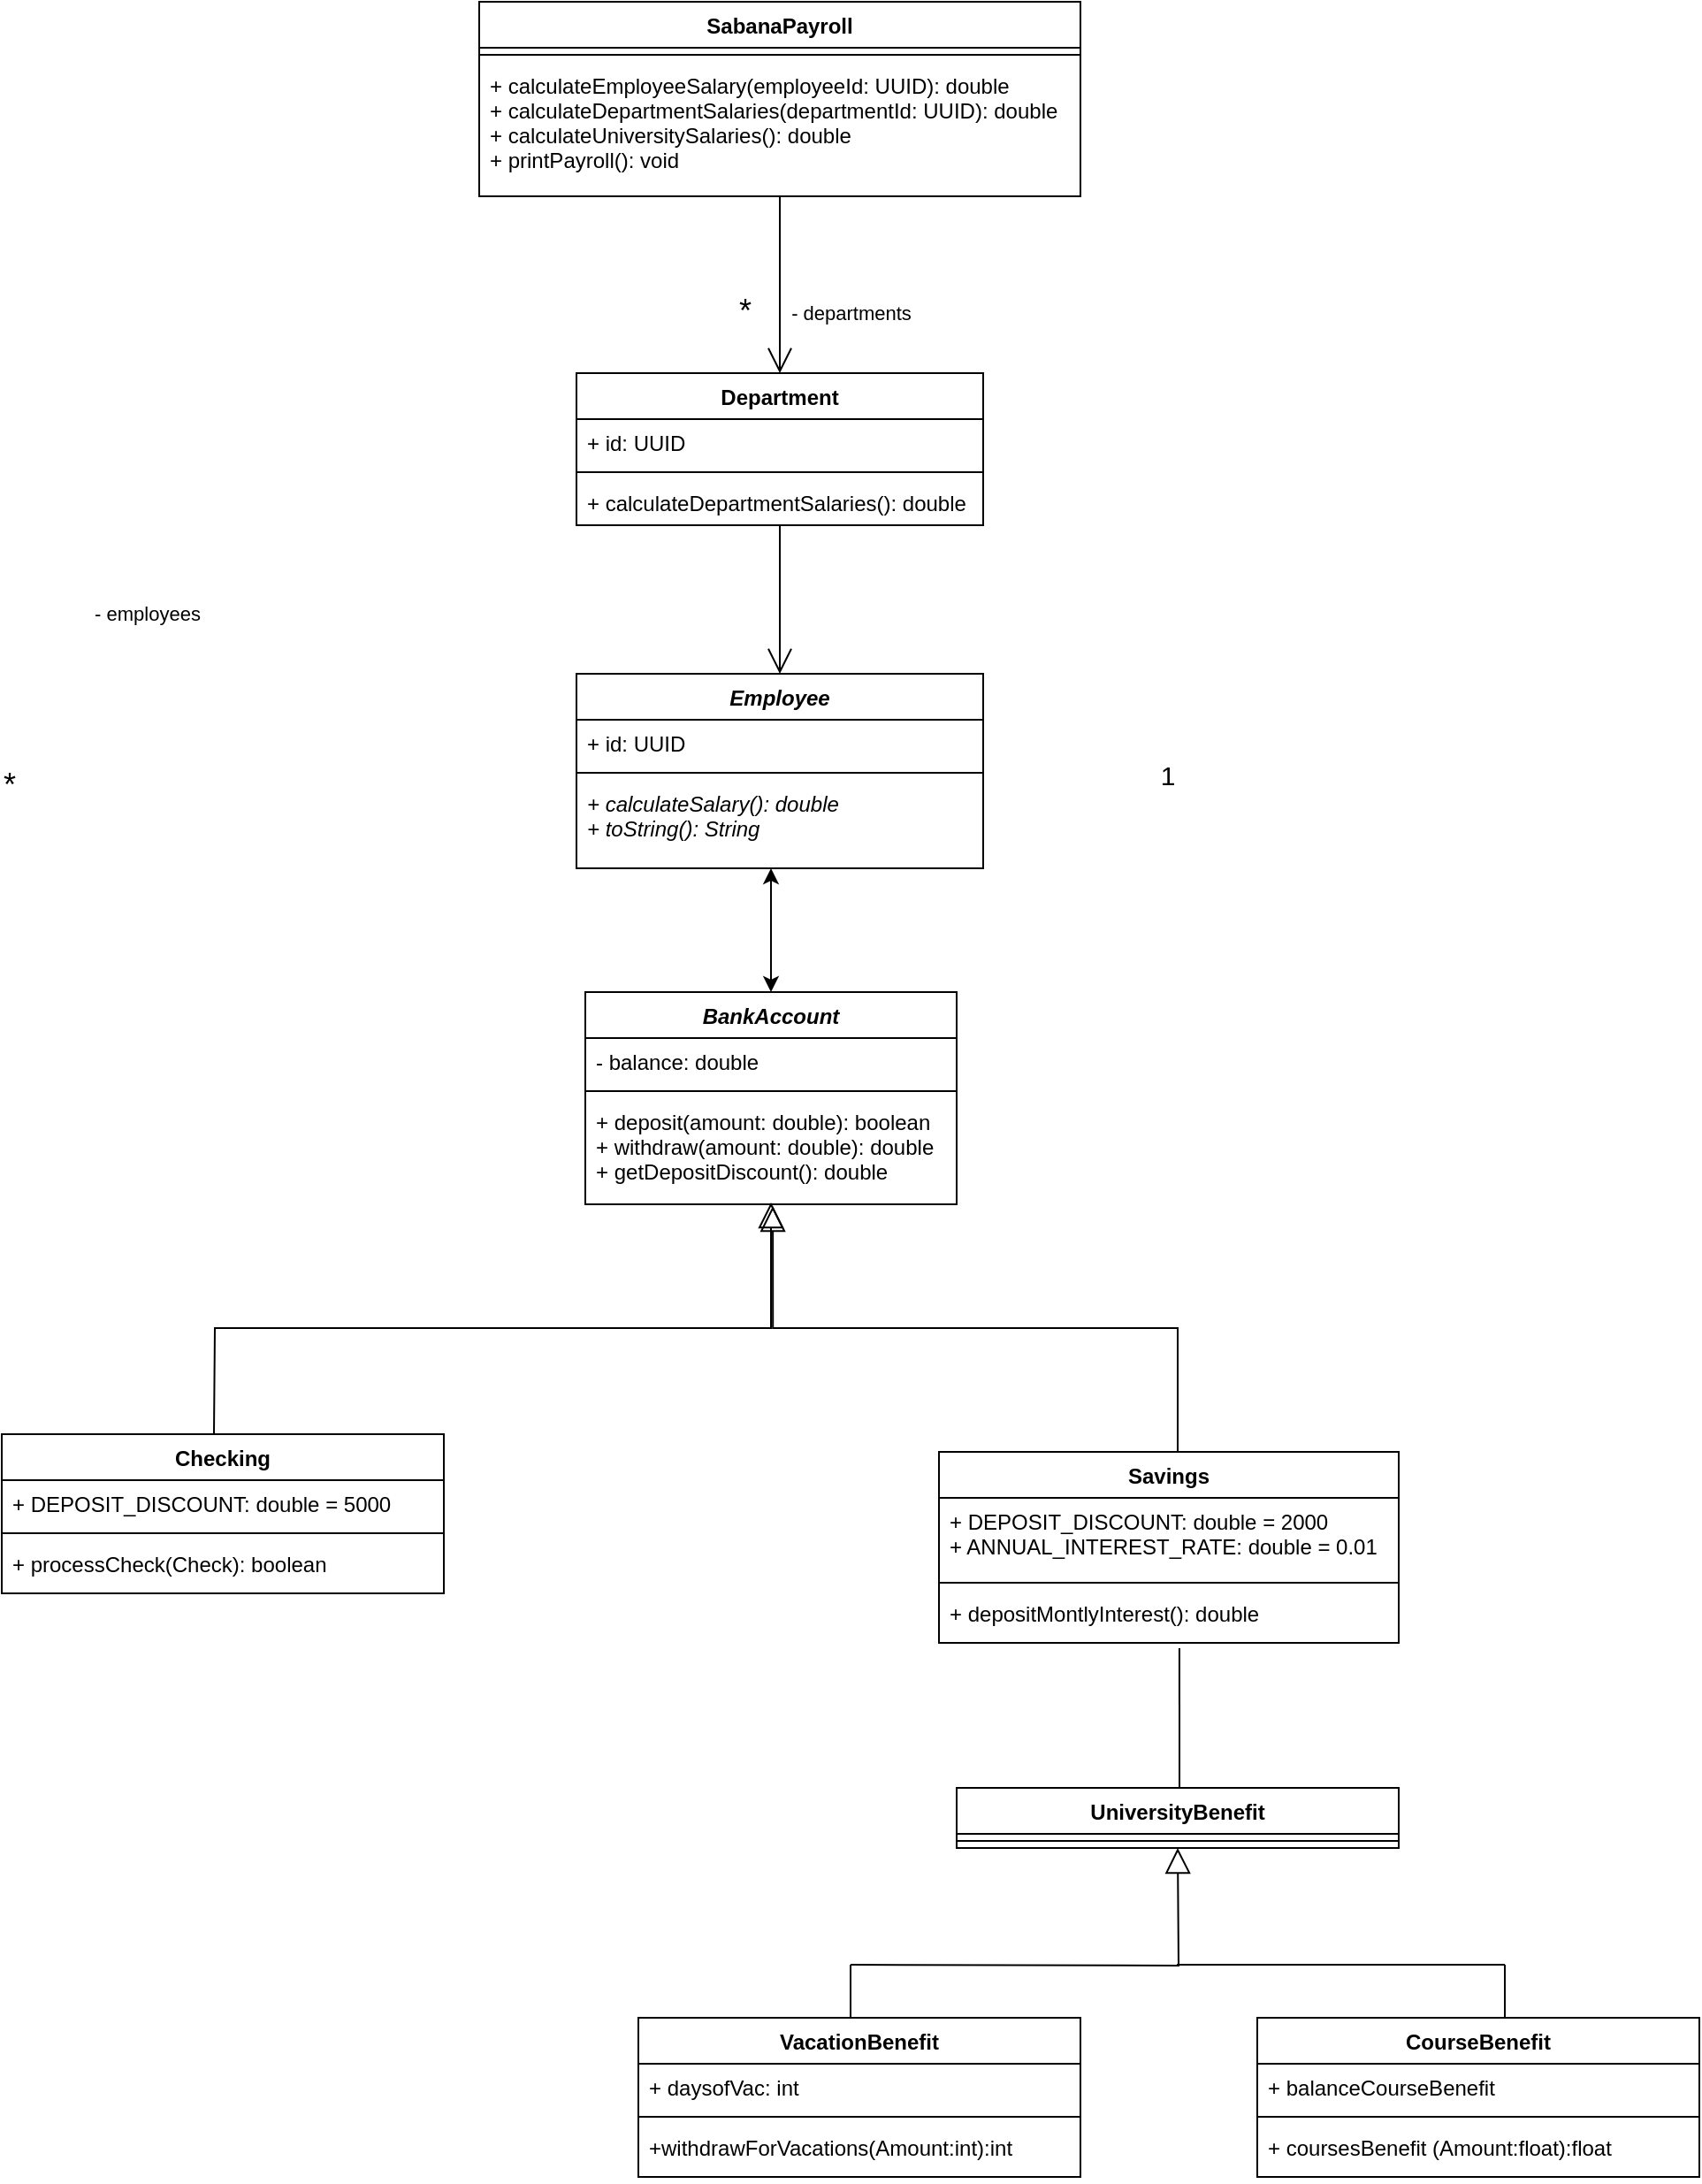 <mxfile version="14.5.7" type="device"><diagram id="-g5lU18gktE1e8Ps9vkl" name="Page-1"><mxGraphModel dx="2302" dy="1837" grid="1" gridSize="10" guides="1" tooltips="1" connect="1" arrows="1" fold="1" page="1" pageScale="1" pageWidth="850" pageHeight="1100" math="0" shadow="0"><root><mxCell id="0"/><mxCell id="1" parent="0"/><mxCell id="jfAC8rqVL113YkVz1IvF-15" style="edgeStyle=orthogonalEdgeStyle;rounded=0;orthogonalLoop=1;jettySize=auto;html=1;entryX=0.5;entryY=0;entryDx=0;entryDy=0;endArrow=open;endFill=0;endSize=12;" parent="1" source="jfAC8rqVL113YkVz1IvF-1" target="jfAC8rqVL113YkVz1IvF-5" edge="1"><mxGeometry relative="1" as="geometry"/></mxCell><mxCell id="jfAC8rqVL113YkVz1IvF-16" value="*" style="edgeLabel;html=1;align=center;verticalAlign=middle;resizable=0;points=[];fontSize=18;" parent="jfAC8rqVL113YkVz1IvF-15" vertex="1" connectable="0"><mxGeometry x="-0.237" y="1" relative="1" as="geometry"><mxPoint x="-21" y="27" as="offset"/></mxGeometry></mxCell><mxCell id="jfAC8rqVL113YkVz1IvF-17" value="&lt;font style=&quot;font-size: 11px&quot;&gt;- departments&lt;/font&gt;" style="edgeLabel;html=1;align=center;verticalAlign=middle;resizable=0;points=[];fontSize=18;" parent="jfAC8rqVL113YkVz1IvF-15" vertex="1" connectable="0"><mxGeometry x="-0.368" y="1" relative="1" as="geometry"><mxPoint x="39" y="32" as="offset"/></mxGeometry></mxCell><mxCell id="jfAC8rqVL113YkVz1IvF-1" value="SabanaPayroll" style="swimlane;fontStyle=1;align=center;verticalAlign=top;childLayout=stackLayout;horizontal=1;startSize=26;horizontalStack=0;resizeParent=1;resizeParentMax=0;resizeLast=0;collapsible=1;marginBottom=0;" parent="1" vertex="1"><mxGeometry x="620" y="-250" width="340" height="110" as="geometry"/></mxCell><mxCell id="jfAC8rqVL113YkVz1IvF-3" value="" style="line;strokeWidth=1;fillColor=none;align=left;verticalAlign=middle;spacingTop=-1;spacingLeft=3;spacingRight=3;rotatable=0;labelPosition=right;points=[];portConstraint=eastwest;" parent="jfAC8rqVL113YkVz1IvF-1" vertex="1"><mxGeometry y="26" width="340" height="8" as="geometry"/></mxCell><mxCell id="jfAC8rqVL113YkVz1IvF-4" value="+ calculateEmployeeSalary(employeeId: UUID): double&#10;+ calculateDepartmentSalaries(departmentId: UUID): double&#10;+ calculateUniversitySalaries(): double&#10;+ printPayroll(): void" style="text;strokeColor=none;fillColor=none;align=left;verticalAlign=top;spacingLeft=4;spacingRight=4;overflow=hidden;rotatable=0;points=[[0,0.5],[1,0.5]];portConstraint=eastwest;" parent="jfAC8rqVL113YkVz1IvF-1" vertex="1"><mxGeometry y="34" width="340" height="76" as="geometry"/></mxCell><mxCell id="jfAC8rqVL113YkVz1IvF-14" style="edgeStyle=orthogonalEdgeStyle;rounded=0;orthogonalLoop=1;jettySize=auto;html=1;entryX=0.5;entryY=0;entryDx=0;entryDy=0;endArrow=open;endFill=0;endSize=12;" parent="1" source="jfAC8rqVL113YkVz1IvF-5" target="jfAC8rqVL113YkVz1IvF-9" edge="1"><mxGeometry relative="1" as="geometry"/></mxCell><mxCell id="jfAC8rqVL113YkVz1IvF-5" value="Department" style="swimlane;fontStyle=1;align=center;verticalAlign=top;childLayout=stackLayout;horizontal=1;startSize=26;horizontalStack=0;resizeParent=1;resizeParentMax=0;resizeLast=0;collapsible=1;marginBottom=0;" parent="1" vertex="1"><mxGeometry x="675" y="-40" width="230" height="86" as="geometry"/></mxCell><mxCell id="jfAC8rqVL113YkVz1IvF-6" value="+ id: UUID" style="text;strokeColor=none;fillColor=none;align=left;verticalAlign=top;spacingLeft=4;spacingRight=4;overflow=hidden;rotatable=0;points=[[0,0.5],[1,0.5]];portConstraint=eastwest;" parent="jfAC8rqVL113YkVz1IvF-5" vertex="1"><mxGeometry y="26" width="230" height="26" as="geometry"/></mxCell><mxCell id="jfAC8rqVL113YkVz1IvF-7" value="" style="line;strokeWidth=1;fillColor=none;align=left;verticalAlign=middle;spacingTop=-1;spacingLeft=3;spacingRight=3;rotatable=0;labelPosition=right;points=[];portConstraint=eastwest;" parent="jfAC8rqVL113YkVz1IvF-5" vertex="1"><mxGeometry y="52" width="230" height="8" as="geometry"/></mxCell><mxCell id="jfAC8rqVL113YkVz1IvF-8" value="+ calculateDepartmentSalaries(): double" style="text;strokeColor=none;fillColor=none;align=left;verticalAlign=top;spacingLeft=4;spacingRight=4;overflow=hidden;rotatable=0;points=[[0,0.5],[1,0.5]];portConstraint=eastwest;" parent="jfAC8rqVL113YkVz1IvF-5" vertex="1"><mxGeometry y="60" width="230" height="26" as="geometry"/></mxCell><mxCell id="jfAC8rqVL113YkVz1IvF-9" value="Employee" style="swimlane;fontStyle=3;align=center;verticalAlign=top;childLayout=stackLayout;horizontal=1;startSize=26;horizontalStack=0;resizeParent=1;resizeParentMax=0;resizeLast=0;collapsible=1;marginBottom=0;" parent="1" vertex="1"><mxGeometry x="675" y="130" width="230" height="110" as="geometry"/></mxCell><mxCell id="jfAC8rqVL113YkVz1IvF-10" value="+ id: UUID" style="text;strokeColor=none;fillColor=none;align=left;verticalAlign=top;spacingLeft=4;spacingRight=4;overflow=hidden;rotatable=0;points=[[0,0.5],[1,0.5]];portConstraint=eastwest;" parent="jfAC8rqVL113YkVz1IvF-9" vertex="1"><mxGeometry y="26" width="230" height="26" as="geometry"/></mxCell><mxCell id="jfAC8rqVL113YkVz1IvF-11" value="" style="line;strokeWidth=1;fillColor=none;align=left;verticalAlign=middle;spacingTop=-1;spacingLeft=3;spacingRight=3;rotatable=0;labelPosition=right;points=[];portConstraint=eastwest;" parent="jfAC8rqVL113YkVz1IvF-9" vertex="1"><mxGeometry y="52" width="230" height="8" as="geometry"/></mxCell><mxCell id="jfAC8rqVL113YkVz1IvF-12" value="+ calculateSalary(): double&#10;+ toString(): String" style="text;strokeColor=none;fillColor=none;align=left;verticalAlign=top;spacingLeft=4;spacingRight=4;overflow=hidden;rotatable=0;points=[[0,0.5],[1,0.5]];portConstraint=eastwest;fontStyle=2" parent="jfAC8rqVL113YkVz1IvF-9" vertex="1"><mxGeometry y="60" width="230" height="50" as="geometry"/></mxCell><mxCell id="jfAC8rqVL113YkVz1IvF-18" value="&lt;span style=&quot;font-size: 11px&quot;&gt;- employees&lt;/span&gt;" style="edgeLabel;html=1;align=center;verticalAlign=middle;resizable=0;points=[];fontSize=18;" parent="1" vertex="1" connectable="0"><mxGeometry x="440" y="-40" as="geometry"><mxPoint x="-8" y="134" as="offset"/></mxGeometry></mxCell><mxCell id="jfAC8rqVL113YkVz1IvF-19" value="*" style="edgeLabel;html=1;align=center;verticalAlign=middle;resizable=0;points=[];fontSize=18;" parent="1" vertex="1" connectable="0"><mxGeometry x="370" y="30" as="geometry"><mxPoint x="-16" y="163" as="offset"/></mxGeometry></mxCell><mxCell id="w8eOH1oVKVP13UaxOc6L-1" value="BankAccount&#10;" style="swimlane;fontStyle=3;align=center;verticalAlign=top;childLayout=stackLayout;horizontal=1;startSize=26;horizontalStack=0;resizeParent=1;resizeParentMax=0;resizeLast=0;collapsible=1;marginBottom=0;" parent="1" vertex="1"><mxGeometry x="680" y="310" width="210" height="120" as="geometry"/></mxCell><mxCell id="w8eOH1oVKVP13UaxOc6L-2" value="- balance: double" style="text;strokeColor=none;fillColor=none;align=left;verticalAlign=top;spacingLeft=4;spacingRight=4;overflow=hidden;rotatable=0;points=[[0,0.5],[1,0.5]];portConstraint=eastwest;" parent="w8eOH1oVKVP13UaxOc6L-1" vertex="1"><mxGeometry y="26" width="210" height="26" as="geometry"/></mxCell><mxCell id="w8eOH1oVKVP13UaxOc6L-3" value="" style="line;strokeWidth=1;fillColor=none;align=left;verticalAlign=middle;spacingTop=-1;spacingLeft=3;spacingRight=3;rotatable=0;labelPosition=right;points=[];portConstraint=eastwest;" parent="w8eOH1oVKVP13UaxOc6L-1" vertex="1"><mxGeometry y="52" width="210" height="8" as="geometry"/></mxCell><mxCell id="w8eOH1oVKVP13UaxOc6L-4" value="+ deposit(amount: double): boolean&#10;+ withdraw(amount: double): double&#10;+ getDepositDiscount(): double " style="text;strokeColor=none;fillColor=none;align=left;verticalAlign=top;spacingLeft=4;spacingRight=4;overflow=hidden;rotatable=0;points=[[0,0.5],[1,0.5]];portConstraint=eastwest;fontStyle=0" parent="w8eOH1oVKVP13UaxOc6L-1" vertex="1"><mxGeometry y="60" width="210" height="60" as="geometry"/></mxCell><mxCell id="w8eOH1oVKVP13UaxOc6L-16" style="edgeStyle=orthogonalEdgeStyle;rounded=0;orthogonalLoop=1;jettySize=auto;html=1;entryX=0.5;entryY=0.983;entryDx=0;entryDy=0;entryPerimeter=0;endArrow=block;endFill=0;endSize=12;strokeWidth=1;" parent="1" target="w8eOH1oVKVP13UaxOc6L-4" edge="1"><mxGeometry relative="1" as="geometry"><mxPoint x="470" y="560" as="sourcePoint"/></mxGeometry></mxCell><mxCell id="w8eOH1oVKVP13UaxOc6L-5" value="Checking" style="swimlane;fontStyle=1;align=center;verticalAlign=top;childLayout=stackLayout;horizontal=1;startSize=26;horizontalStack=0;resizeParent=1;resizeParentMax=0;resizeLast=0;collapsible=1;marginBottom=0;" parent="1" vertex="1"><mxGeometry x="350" y="560" width="250" height="90" as="geometry"/></mxCell><mxCell id="w8eOH1oVKVP13UaxOc6L-6" value="+ DEPOSIT_DISCOUNT: double = 5000" style="text;strokeColor=none;fillColor=none;align=left;verticalAlign=top;spacingLeft=4;spacingRight=4;overflow=hidden;rotatable=0;points=[[0,0.5],[1,0.5]];portConstraint=eastwest;" parent="w8eOH1oVKVP13UaxOc6L-5" vertex="1"><mxGeometry y="26" width="250" height="26" as="geometry"/></mxCell><mxCell id="w8eOH1oVKVP13UaxOc6L-7" value="" style="line;strokeWidth=1;fillColor=none;align=left;verticalAlign=middle;spacingTop=-1;spacingLeft=3;spacingRight=3;rotatable=0;labelPosition=right;points=[];portConstraint=eastwest;" parent="w8eOH1oVKVP13UaxOc6L-5" vertex="1"><mxGeometry y="52" width="250" height="8" as="geometry"/></mxCell><mxCell id="w8eOH1oVKVP13UaxOc6L-8" value="+ processCheck(Check): boolean" style="text;strokeColor=none;fillColor=none;align=left;verticalAlign=top;spacingLeft=4;spacingRight=4;overflow=hidden;rotatable=0;points=[[0,0.5],[1,0.5]];portConstraint=eastwest;fontStyle=0" parent="w8eOH1oVKVP13UaxOc6L-5" vertex="1"><mxGeometry y="60" width="250" height="30" as="geometry"/></mxCell><mxCell id="w8eOH1oVKVP13UaxOc6L-17" style="edgeStyle=orthogonalEdgeStyle;rounded=0;orthogonalLoop=1;jettySize=auto;html=1;endArrow=block;endFill=0;endSize=12;strokeWidth=1;entryX=0.505;entryY=1.017;entryDx=0;entryDy=0;entryPerimeter=0;" parent="1" target="w8eOH1oVKVP13UaxOc6L-4" edge="1"><mxGeometry relative="1" as="geometry"><mxPoint x="705" y="330" as="targetPoint"/><Array as="points"><mxPoint x="1015" y="500"/><mxPoint x="786" y="500"/></Array><mxPoint x="1015" y="570" as="sourcePoint"/></mxGeometry></mxCell><mxCell id="w8eOH1oVKVP13UaxOc6L-9" value="Savings" style="swimlane;fontStyle=1;align=center;verticalAlign=top;childLayout=stackLayout;horizontal=1;startSize=26;horizontalStack=0;resizeParent=1;resizeParentMax=0;resizeLast=0;collapsible=1;marginBottom=0;" parent="1" vertex="1"><mxGeometry x="880" y="570" width="260" height="108" as="geometry"/></mxCell><mxCell id="w8eOH1oVKVP13UaxOc6L-10" value="+ DEPOSIT_DISCOUNT: double = 2000&#10;+ ANNUAL_INTEREST_RATE: double = 0.01" style="text;strokeColor=none;fillColor=none;align=left;verticalAlign=top;spacingLeft=4;spacingRight=4;overflow=hidden;rotatable=0;points=[[0,0.5],[1,0.5]];portConstraint=eastwest;" parent="w8eOH1oVKVP13UaxOc6L-9" vertex="1"><mxGeometry y="26" width="260" height="44" as="geometry"/></mxCell><mxCell id="w8eOH1oVKVP13UaxOc6L-11" value="" style="line;strokeWidth=1;fillColor=none;align=left;verticalAlign=middle;spacingTop=-1;spacingLeft=3;spacingRight=3;rotatable=0;labelPosition=right;points=[];portConstraint=eastwest;" parent="w8eOH1oVKVP13UaxOc6L-9" vertex="1"><mxGeometry y="70" width="260" height="8" as="geometry"/></mxCell><mxCell id="w8eOH1oVKVP13UaxOc6L-12" value="+ depositMontlyInterest(): double" style="text;strokeColor=none;fillColor=none;align=left;verticalAlign=top;spacingLeft=4;spacingRight=4;overflow=hidden;rotatable=0;points=[[0,0.5],[1,0.5]];portConstraint=eastwest;fontStyle=0" parent="w8eOH1oVKVP13UaxOc6L-9" vertex="1"><mxGeometry y="78" width="260" height="30" as="geometry"/></mxCell><mxCell id="w8eOH1oVKVP13UaxOc6L-19" value="1" style="edgeLabel;html=1;align=center;verticalAlign=middle;resizable=0;points=[];fontSize=15;" parent="1" vertex="1" connectable="0"><mxGeometry x="980" y="190" as="geometry"><mxPoint x="29" y="-3" as="offset"/></mxGeometry></mxCell><mxCell id="CN6jMsJVA5T1g-2_vtB6-3" value="" style="endArrow=classic;startArrow=classic;html=1;exitX=0.5;exitY=0;exitDx=0;exitDy=0;" parent="1" source="w8eOH1oVKVP13UaxOc6L-1" edge="1"><mxGeometry width="50" height="50" relative="1" as="geometry"><mxPoint x="735" y="290" as="sourcePoint"/><mxPoint x="785" y="240" as="targetPoint"/></mxGeometry></mxCell><mxCell id="z1xaZ8Dv1Jt2bF47oZge-1" value="" style="endArrow=none;html=1;entryX=0.523;entryY=1.1;entryDx=0;entryDy=0;entryPerimeter=0;" edge="1" parent="1" target="w8eOH1oVKVP13UaxOc6L-12"><mxGeometry width="50" height="50" relative="1" as="geometry"><mxPoint x="1016" y="760" as="sourcePoint"/><mxPoint x="1005" y="700" as="targetPoint"/></mxGeometry></mxCell><mxCell id="z1xaZ8Dv1Jt2bF47oZge-2" value="UniversityBenefit" style="swimlane;fontStyle=1;align=center;verticalAlign=top;childLayout=stackLayout;horizontal=1;startSize=26;horizontalStack=0;resizeParent=1;resizeParentMax=0;resizeLast=0;collapsible=1;marginBottom=0;strokeColor=#000000;" vertex="1" parent="1"><mxGeometry x="890" y="760" width="250" height="34" as="geometry"/></mxCell><mxCell id="z1xaZ8Dv1Jt2bF47oZge-4" value="" style="line;strokeWidth=1;fillColor=none;align=left;verticalAlign=middle;spacingTop=-1;spacingLeft=3;spacingRight=3;rotatable=0;labelPosition=right;points=[];portConstraint=eastwest;" vertex="1" parent="z1xaZ8Dv1Jt2bF47oZge-2"><mxGeometry y="26" width="250" height="8" as="geometry"/></mxCell><mxCell id="z1xaZ8Dv1Jt2bF47oZge-6" style="edgeStyle=orthogonalEdgeStyle;rounded=0;orthogonalLoop=1;jettySize=auto;html=1;entryX=0.5;entryY=0.983;entryDx=0;entryDy=0;entryPerimeter=0;endArrow=block;endFill=0;endSize=12;strokeWidth=1;" edge="1" parent="1"><mxGeometry relative="1" as="geometry"><mxPoint x="830" y="860" as="sourcePoint"/><mxPoint x="1015" y="794" as="targetPoint"/></mxGeometry></mxCell><mxCell id="z1xaZ8Dv1Jt2bF47oZge-14" value="" style="endArrow=none;html=1;entryX=0.523;entryY=1.1;entryDx=0;entryDy=0;entryPerimeter=0;" edge="1" parent="1"><mxGeometry width="50" height="50" relative="1" as="geometry"><mxPoint x="1200" y="860" as="sourcePoint"/><mxPoint x="1014.5" y="860" as="targetPoint"/></mxGeometry></mxCell><mxCell id="z1xaZ8Dv1Jt2bF47oZge-15" value="" style="endArrow=none;html=1;entryX=0.523;entryY=1.1;entryDx=0;entryDy=0;entryPerimeter=0;" edge="1" parent="1"><mxGeometry width="50" height="50" relative="1" as="geometry"><mxPoint x="830" y="890" as="sourcePoint"/><mxPoint x="830" y="860" as="targetPoint"/></mxGeometry></mxCell><mxCell id="z1xaZ8Dv1Jt2bF47oZge-16" value="" style="endArrow=none;html=1;entryX=0.523;entryY=1.1;entryDx=0;entryDy=0;entryPerimeter=0;" edge="1" parent="1"><mxGeometry width="50" height="50" relative="1" as="geometry"><mxPoint x="1200" y="890" as="sourcePoint"/><mxPoint x="1200" y="860" as="targetPoint"/></mxGeometry></mxCell><mxCell id="z1xaZ8Dv1Jt2bF47oZge-17" value="VacationBenefit" style="swimlane;fontStyle=1;align=center;verticalAlign=top;childLayout=stackLayout;horizontal=1;startSize=26;horizontalStack=0;resizeParent=1;resizeParentMax=0;resizeLast=0;collapsible=1;marginBottom=0;" vertex="1" parent="1"><mxGeometry x="710" y="890" width="250" height="90" as="geometry"/></mxCell><mxCell id="z1xaZ8Dv1Jt2bF47oZge-18" value="+ daysofVac: int " style="text;strokeColor=none;fillColor=none;align=left;verticalAlign=top;spacingLeft=4;spacingRight=4;overflow=hidden;rotatable=0;points=[[0,0.5],[1,0.5]];portConstraint=eastwest;" vertex="1" parent="z1xaZ8Dv1Jt2bF47oZge-17"><mxGeometry y="26" width="250" height="26" as="geometry"/></mxCell><mxCell id="z1xaZ8Dv1Jt2bF47oZge-19" value="" style="line;strokeWidth=1;fillColor=none;align=left;verticalAlign=middle;spacingTop=-1;spacingLeft=3;spacingRight=3;rotatable=0;labelPosition=right;points=[];portConstraint=eastwest;" vertex="1" parent="z1xaZ8Dv1Jt2bF47oZge-17"><mxGeometry y="52" width="250" height="8" as="geometry"/></mxCell><mxCell id="z1xaZ8Dv1Jt2bF47oZge-20" value="+withdrawForVacations(Amount:int):int" style="text;strokeColor=none;fillColor=none;align=left;verticalAlign=top;spacingLeft=4;spacingRight=4;overflow=hidden;rotatable=0;points=[[0,0.5],[1,0.5]];portConstraint=eastwest;fontStyle=0" vertex="1" parent="z1xaZ8Dv1Jt2bF47oZge-17"><mxGeometry y="60" width="250" height="30" as="geometry"/></mxCell><mxCell id="z1xaZ8Dv1Jt2bF47oZge-21" value="CourseBenefit" style="swimlane;fontStyle=1;align=center;verticalAlign=top;childLayout=stackLayout;horizontal=1;startSize=26;horizontalStack=0;resizeParent=1;resizeParentMax=0;resizeLast=0;collapsible=1;marginBottom=0;" vertex="1" parent="1"><mxGeometry x="1060" y="890" width="250" height="90" as="geometry"/></mxCell><mxCell id="z1xaZ8Dv1Jt2bF47oZge-22" value="+ balanceCourseBenefit" style="text;strokeColor=none;fillColor=none;align=left;verticalAlign=top;spacingLeft=4;spacingRight=4;overflow=hidden;rotatable=0;points=[[0,0.5],[1,0.5]];portConstraint=eastwest;" vertex="1" parent="z1xaZ8Dv1Jt2bF47oZge-21"><mxGeometry y="26" width="250" height="26" as="geometry"/></mxCell><mxCell id="z1xaZ8Dv1Jt2bF47oZge-23" value="" style="line;strokeWidth=1;fillColor=none;align=left;verticalAlign=middle;spacingTop=-1;spacingLeft=3;spacingRight=3;rotatable=0;labelPosition=right;points=[];portConstraint=eastwest;" vertex="1" parent="z1xaZ8Dv1Jt2bF47oZge-21"><mxGeometry y="52" width="250" height="8" as="geometry"/></mxCell><mxCell id="z1xaZ8Dv1Jt2bF47oZge-24" value="+ coursesBenefit (Amount:float):float" style="text;strokeColor=none;fillColor=none;align=left;verticalAlign=top;spacingLeft=4;spacingRight=4;overflow=hidden;rotatable=0;points=[[0,0.5],[1,0.5]];portConstraint=eastwest;fontStyle=0" vertex="1" parent="z1xaZ8Dv1Jt2bF47oZge-21"><mxGeometry y="60" width="250" height="30" as="geometry"/></mxCell></root></mxGraphModel></diagram></mxfile>